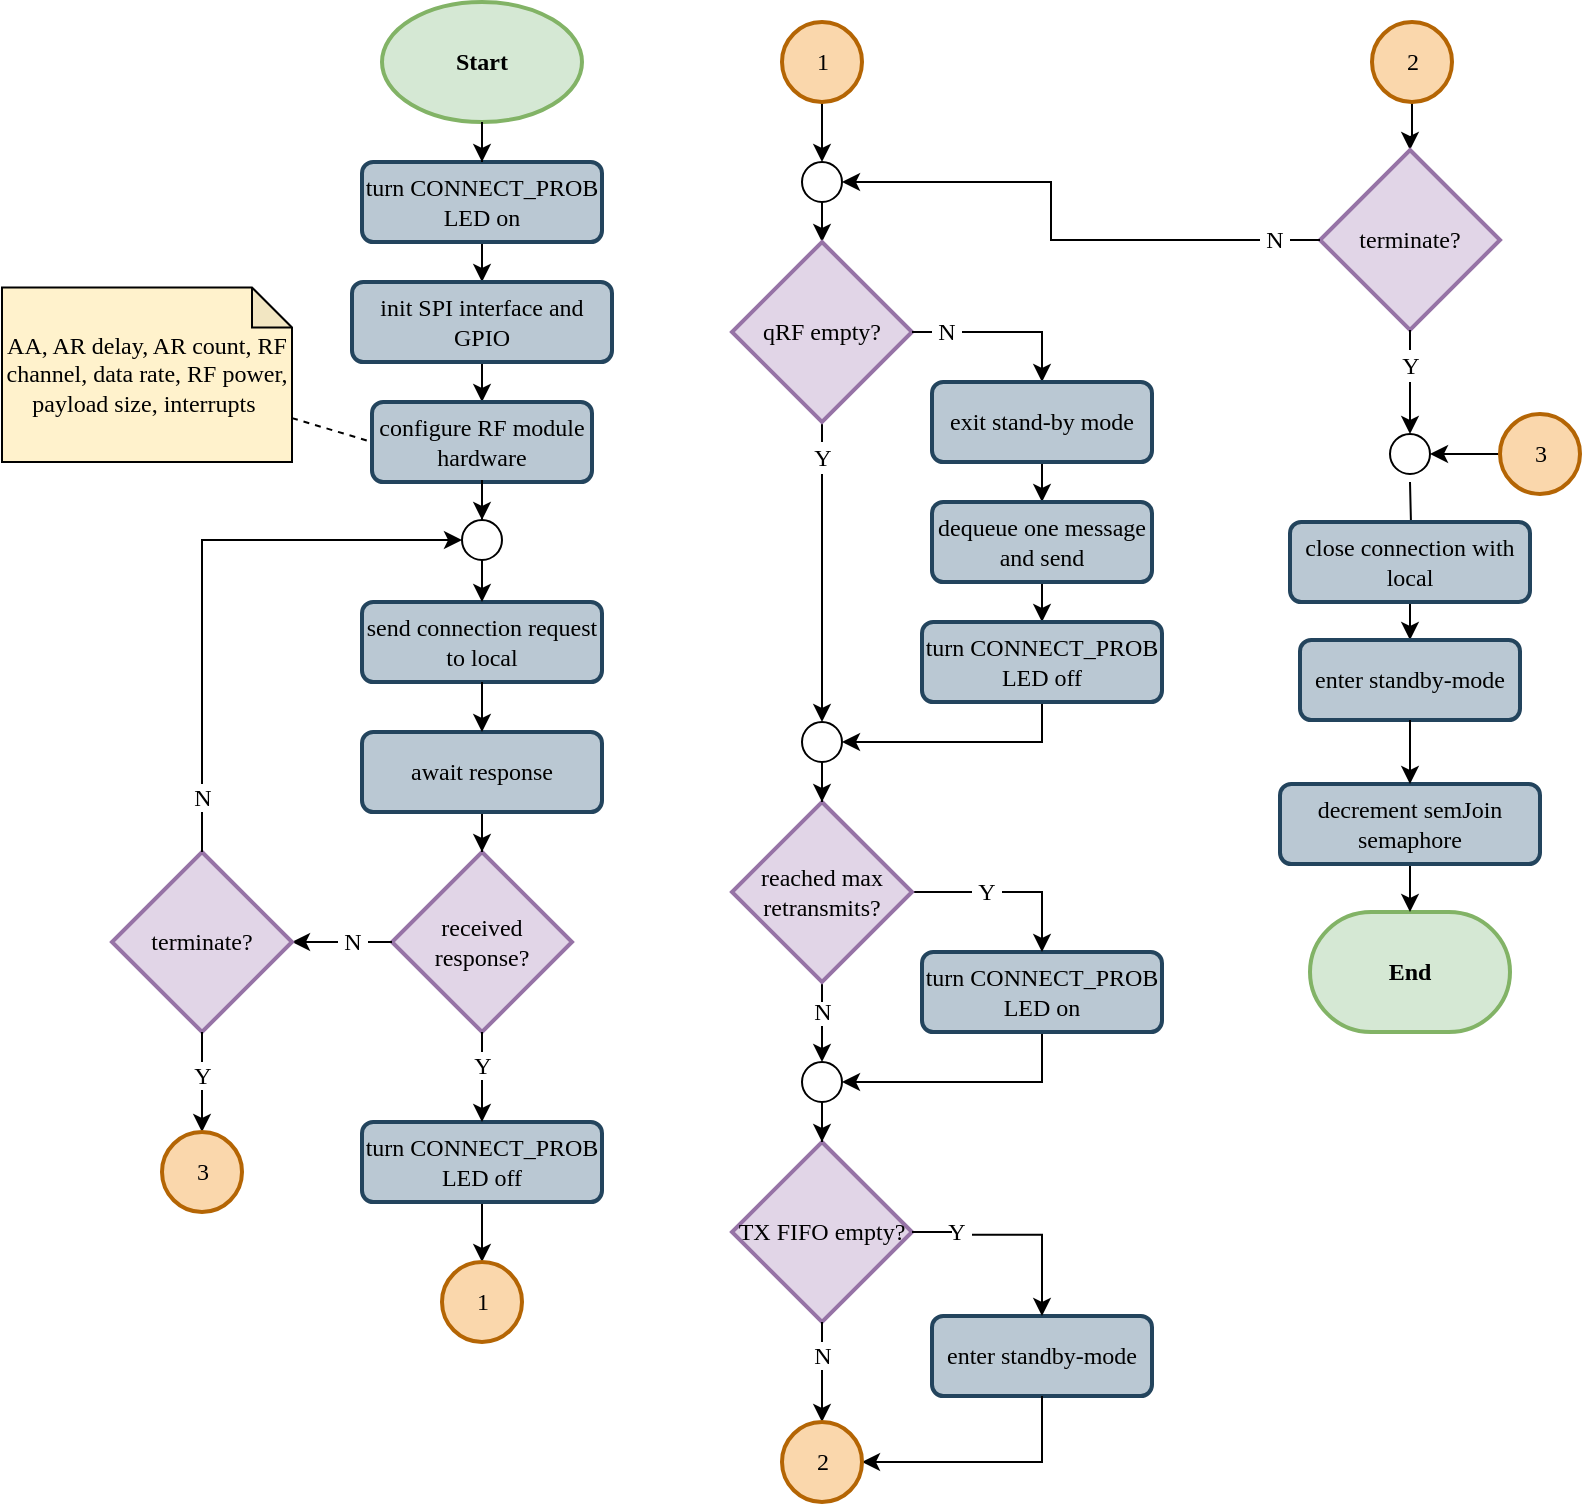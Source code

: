 <mxfile version="13.9.9" type="device"><diagram id="Gmn87rkZ1sbhD14VG3U4" name="Page-1"><mxGraphModel dx="749" dy="1410" grid="1" gridSize="10" guides="1" tooltips="1" connect="1" arrows="1" fold="1" page="1" pageScale="1" pageWidth="1169" pageHeight="827" math="0" shadow="0"><root><mxCell id="0"/><mxCell id="1" parent="0"/><mxCell id="xh7Bf7NDXieQLdL-8lAZ-58" style="edgeStyle=orthogonalEdgeStyle;rounded=0;orthogonalLoop=1;jettySize=auto;html=1;exitX=0.5;exitY=1;exitDx=0;exitDy=0;exitPerimeter=0;fontFamily=Consolas;" parent="1" source="QfZF0wZC3IIfNobnE--t-100" target="QfZF0wZC3IIfNobnE--t-2" edge="1"><mxGeometry relative="1" as="geometry"><mxPoint x="615" y="148" as="targetPoint"/></mxGeometry></mxCell><mxCell id="xh7Bf7NDXieQLdL-8lAZ-48" value="Start" style="strokeWidth=2;html=1;shape=mxgraph.flowchart.start_1;whiteSpace=wrap;fillColor=#d5e8d4;strokeColor=#82b366;fontStyle=1;fontFamily=Consolas;" parent="1" vertex="1"><mxGeometry x="565" width="100" height="60" as="geometry"/></mxCell><mxCell id="xh7Bf7NDXieQLdL-8lAZ-59" style="edgeStyle=orthogonalEdgeStyle;rounded=0;orthogonalLoop=1;jettySize=auto;html=1;fontFamily=Consolas;" parent="1" source="QfZF0wZC3IIfNobnE--t-2" target="QfZF0wZC3IIfNobnE--t-4" edge="1"><mxGeometry relative="1" as="geometry"><mxPoint x="615" y="198" as="sourcePoint"/><mxPoint x="615" y="212.75" as="targetPoint"/></mxGeometry></mxCell><mxCell id="QfZF0wZC3IIfNobnE--t-2" value="init SPI interface and GPIO" style="rounded=1;whiteSpace=wrap;html=1;arcSize=14;fillColor=#bac8d3;strokeColor=#23445d;fontFamily=Consolas;strokeWidth=2;" parent="1" vertex="1"><mxGeometry x="550" y="140" width="130" height="40" as="geometry"/></mxCell><mxCell id="QfZF0wZC3IIfNobnE--t-4" value="configure RF module hardware" style="rounded=1;whiteSpace=wrap;html=1;arcSize=14;fillColor=#bac8d3;strokeColor=#23445d;fontFamily=Consolas;strokeWidth=2;" parent="1" vertex="1"><mxGeometry x="560" y="200" width="110" height="40" as="geometry"/></mxCell><mxCell id="QfZF0wZC3IIfNobnE--t-12" style="edgeStyle=orthogonalEdgeStyle;rounded=0;orthogonalLoop=1;jettySize=auto;html=1;fontFamily=Consolas;" parent="1" source="QfZF0wZC3IIfNobnE--t-4" target="QfZF0wZC3IIfNobnE--t-111" edge="1"><mxGeometry relative="1" as="geometry"><mxPoint x="615" y="360" as="sourcePoint"/><mxPoint x="615" y="260" as="targetPoint"/><Array as="points"/></mxGeometry></mxCell><mxCell id="QfZF0wZC3IIfNobnE--t-192" style="rounded=0;orthogonalLoop=1;jettySize=auto;html=1;endArrow=none;endFill=0;fontFamily=Consolas;dashed=1;entryX=0;entryY=0.5;entryDx=0;entryDy=0;" parent="1" source="QfZF0wZC3IIfNobnE--t-39" target="QfZF0wZC3IIfNobnE--t-4" edge="1"><mxGeometry relative="1" as="geometry"/></mxCell><mxCell id="QfZF0wZC3IIfNobnE--t-39" value="AA, AR delay, AR count, RF channel, data rate, RF power, payload size, interrupts&amp;nbsp;" style="shape=note;html=1;backgroundOutline=1;darkOpacity=0.05;size=20;fillColor=#fff2cc;strokeColor=#000000;whiteSpace=wrap;fontFamily=Consolas;" parent="1" vertex="1"><mxGeometry x="375" y="142.75" width="145" height="87.25" as="geometry"/></mxCell><mxCell id="QfZF0wZC3IIfNobnE--t-100" value="turn CONNECT_PROB LED on" style="rounded=1;whiteSpace=wrap;html=1;arcSize=14;fillColor=#bac8d3;strokeColor=#23445d;fontFamily=Consolas;strokeWidth=2;" parent="1" vertex="1"><mxGeometry x="555" y="80" width="120" height="40" as="geometry"/></mxCell><mxCell id="QfZF0wZC3IIfNobnE--t-101" style="edgeStyle=orthogonalEdgeStyle;rounded=0;orthogonalLoop=1;jettySize=auto;html=1;exitX=0.5;exitY=1;exitDx=0;exitDy=0;exitPerimeter=0;fontFamily=Consolas;" parent="1" source="xh7Bf7NDXieQLdL-8lAZ-48" target="QfZF0wZC3IIfNobnE--t-100" edge="1"><mxGeometry relative="1" as="geometry"><mxPoint x="615" y="60" as="sourcePoint"/><mxPoint x="615" y="140" as="targetPoint"/></mxGeometry></mxCell><mxCell id="QfZF0wZC3IIfNobnE--t-104" value="send connection request to local" style="rounded=1;whiteSpace=wrap;html=1;arcSize=14;fillColor=#bac8d3;strokeColor=#23445d;fontFamily=Consolas;strokeWidth=2;" parent="1" vertex="1"><mxGeometry x="555" y="300" width="120" height="40" as="geometry"/></mxCell><mxCell id="QfZF0wZC3IIfNobnE--t-105" style="edgeStyle=orthogonalEdgeStyle;rounded=0;orthogonalLoop=1;jettySize=auto;html=1;entryX=0.5;entryY=0;entryDx=0;entryDy=0;endArrow=classic;endFill=1;fontFamily=Consolas;" parent="1" source="QfZF0wZC3IIfNobnE--t-111" target="QfZF0wZC3IIfNobnE--t-104" edge="1"><mxGeometry relative="1" as="geometry"><mxPoint x="615" y="245" as="sourcePoint"/><mxPoint x="615" y="375" as="targetPoint"/><Array as="points"><mxPoint x="615" y="285"/><mxPoint x="615" y="285"/></Array></mxGeometry></mxCell><mxCell id="QfZF0wZC3IIfNobnE--t-194" style="edgeStyle=none;rounded=0;orthogonalLoop=1;jettySize=auto;html=1;endArrow=classic;endFill=1;fontFamily=Consolas;" parent="1" source="QfZF0wZC3IIfNobnE--t-115" target="QfZF0wZC3IIfNobnE--t-193" edge="1"><mxGeometry relative="1" as="geometry"/></mxCell><mxCell id="QfZF0wZC3IIfNobnE--t-106" value="received response?" style="strokeWidth=2;html=1;shape=mxgraph.flowchart.decision;whiteSpace=wrap;fillColor=#e1d5e7;strokeColor=#9673a6;fontFamily=Consolas;" parent="1" vertex="1"><mxGeometry x="570" y="425" width="90" height="90" as="geometry"/></mxCell><mxCell id="QfZF0wZC3IIfNobnE--t-107" style="edgeStyle=orthogonalEdgeStyle;rounded=0;orthogonalLoop=1;jettySize=auto;html=1;entryX=0.5;entryY=0;entryDx=0;entryDy=0;endArrow=classic;endFill=1;fontFamily=Consolas;" parent="1" source="QfZF0wZC3IIfNobnE--t-109" target="QfZF0wZC3IIfNobnE--t-106" edge="1"><mxGeometry relative="1" as="geometry"><mxPoint x="615" y="335" as="sourcePoint"/><mxPoint x="615" y="515" as="targetPoint"/></mxGeometry></mxCell><mxCell id="QfZF0wZC3IIfNobnE--t-109" value="await response" style="rounded=1;whiteSpace=wrap;html=1;arcSize=14;fillColor=#bac8d3;strokeColor=#23445d;fontFamily=Consolas;strokeWidth=2;" parent="1" vertex="1"><mxGeometry x="555" y="365" width="120" height="40" as="geometry"/></mxCell><mxCell id="QfZF0wZC3IIfNobnE--t-110" style="edgeStyle=orthogonalEdgeStyle;rounded=0;orthogonalLoop=1;jettySize=auto;html=1;entryX=0.5;entryY=0;entryDx=0;entryDy=0;endArrow=classic;endFill=1;fontFamily=Consolas;" parent="1" source="QfZF0wZC3IIfNobnE--t-104" target="QfZF0wZC3IIfNobnE--t-109" edge="1"><mxGeometry relative="1" as="geometry"><mxPoint x="615" y="335" as="sourcePoint"/><mxPoint x="615" y="445" as="targetPoint"/></mxGeometry></mxCell><mxCell id="QfZF0wZC3IIfNobnE--t-111" value="" style="ellipse;whiteSpace=wrap;html=1;aspect=fixed;" parent="1" vertex="1"><mxGeometry x="605" y="259" width="20" height="20" as="geometry"/></mxCell><mxCell id="QfZF0wZC3IIfNobnE--t-117" value="Y" style="text;html=1;strokeColor=none;fillColor=none;align=center;verticalAlign=middle;whiteSpace=wrap;rounded=0;fontFamily=Consolas;" parent="1" vertex="1"><mxGeometry x="607.5" y="525" width="15" height="14" as="geometry"/></mxCell><mxCell id="QfZF0wZC3IIfNobnE--t-118" style="edgeStyle=orthogonalEdgeStyle;rounded=0;orthogonalLoop=1;jettySize=auto;html=1;entryX=0.5;entryY=0;entryDx=0;entryDy=0;endArrow=none;endFill=0;fontFamily=Consolas;exitX=0.5;exitY=1;exitDx=0;exitDy=0;exitPerimeter=0;" parent="1" source="QfZF0wZC3IIfNobnE--t-106" target="QfZF0wZC3IIfNobnE--t-117" edge="1"><mxGeometry relative="1" as="geometry"><mxPoint x="615" y="499" as="sourcePoint"/><mxPoint x="615" y="565" as="targetPoint"/><Array as="points"/></mxGeometry></mxCell><mxCell id="QfZF0wZC3IIfNobnE--t-174" style="edgeStyle=orthogonalEdgeStyle;rounded=0;orthogonalLoop=1;jettySize=auto;html=1;endArrow=classic;endFill=1;fontFamily=Consolas;" parent="1" source="QfZF0wZC3IIfNobnE--t-119" target="QfZF0wZC3IIfNobnE--t-173" edge="1"><mxGeometry relative="1" as="geometry"/></mxCell><mxCell id="QfZF0wZC3IIfNobnE--t-119" value="turn CONNECT_PROB LED off" style="rounded=1;whiteSpace=wrap;html=1;arcSize=14;fillColor=#bac8d3;strokeColor=#23445d;fontFamily=Consolas;strokeWidth=2;" parent="1" vertex="1"><mxGeometry x="555" y="560" width="120" height="40" as="geometry"/></mxCell><mxCell id="QfZF0wZC3IIfNobnE--t-120" style="edgeStyle=orthogonalEdgeStyle;rounded=0;orthogonalLoop=1;jettySize=auto;html=1;entryX=0.5;entryY=0;entryDx=0;entryDy=0;endArrow=classic;endFill=1;fontFamily=Consolas;" parent="1" source="QfZF0wZC3IIfNobnE--t-117" target="QfZF0wZC3IIfNobnE--t-119" edge="1"><mxGeometry relative="1" as="geometry"><mxPoint x="615" y="539" as="sourcePoint"/><mxPoint x="615" y="620" as="targetPoint"/></mxGeometry></mxCell><mxCell id="QfZF0wZC3IIfNobnE--t-121" style="edgeStyle=orthogonalEdgeStyle;rounded=0;orthogonalLoop=1;jettySize=auto;html=1;fontFamily=Consolas;" parent="1" source="QfZF0wZC3IIfNobnE--t-124" target="QfZF0wZC3IIfNobnE--t-123" edge="1"><mxGeometry relative="1" as="geometry"><mxPoint x="785" y="60" as="targetPoint"/></mxGeometry></mxCell><mxCell id="QfZF0wZC3IIfNobnE--t-122" style="edgeStyle=orthogonalEdgeStyle;rounded=0;orthogonalLoop=1;jettySize=auto;html=1;entryX=0.5;entryY=0;entryDx=0;entryDy=0;fontFamily=Consolas;endArrow=none;endFill=0;" parent="1" source="QfZF0wZC3IIfNobnE--t-123" target="QfZF0wZC3IIfNobnE--t-126" edge="1"><mxGeometry relative="1" as="geometry"><Array as="points"><mxPoint x="785" y="220"/><mxPoint x="785" y="220"/></Array></mxGeometry></mxCell><mxCell id="QfZF0wZC3IIfNobnE--t-123" value="qRF empty?" style="strokeWidth=2;html=1;shape=mxgraph.flowchart.decision;whiteSpace=wrap;fillColor=#e1d5e7;strokeColor=#9673a6;fontFamily=Consolas;" parent="1" vertex="1"><mxGeometry x="740" y="120" width="90" height="90" as="geometry"/></mxCell><mxCell id="QfZF0wZC3IIfNobnE--t-124" value="" style="ellipse;whiteSpace=wrap;html=1;aspect=fixed;" parent="1" vertex="1"><mxGeometry x="775" y="80" width="20" height="20" as="geometry"/></mxCell><mxCell id="QfZF0wZC3IIfNobnE--t-125" style="edgeStyle=orthogonalEdgeStyle;rounded=0;orthogonalLoop=1;jettySize=auto;html=1;fontFamily=Consolas;entryX=0.5;entryY=0;entryDx=0;entryDy=0;" parent="1" source="QfZF0wZC3IIfNobnE--t-126" target="QfZF0wZC3IIfNobnE--t-160" edge="1"><mxGeometry relative="1" as="geometry"><mxPoint x="785" y="260" as="targetPoint"/><Array as="points"/></mxGeometry></mxCell><mxCell id="QfZF0wZC3IIfNobnE--t-126" value="Y" style="text;html=1;strokeColor=none;fillColor=none;align=center;verticalAlign=middle;whiteSpace=wrap;rounded=0;fontFamily=Consolas;" parent="1" vertex="1"><mxGeometry x="777.5" y="220" width="15" height="16" as="geometry"/></mxCell><mxCell id="QfZF0wZC3IIfNobnE--t-127" value="N" style="text;html=1;strokeColor=none;fillColor=none;align=center;verticalAlign=middle;whiteSpace=wrap;rounded=0;fontFamily=Consolas;" parent="1" vertex="1"><mxGeometry x="777.5" y="498" width="15" height="14" as="geometry"/></mxCell><mxCell id="QfZF0wZC3IIfNobnE--t-128" style="edgeStyle=orthogonalEdgeStyle;rounded=0;orthogonalLoop=1;jettySize=auto;html=1;entryX=0.5;entryY=0;entryDx=0;entryDy=0;endArrow=none;endFill=0;fontFamily=Consolas;exitX=0.5;exitY=1;exitDx=0;exitDy=0;exitPerimeter=0;" parent="1" source="QfZF0wZC3IIfNobnE--t-151" target="QfZF0wZC3IIfNobnE--t-127" edge="1"><mxGeometry relative="1" as="geometry"><mxPoint x="830" y="445" as="sourcePoint"/><mxPoint x="645" y="380" as="targetPoint"/><Array as="points"><mxPoint x="785" y="500"/><mxPoint x="785" y="500"/></Array></mxGeometry></mxCell><mxCell id="QfZF0wZC3IIfNobnE--t-129" style="edgeStyle=orthogonalEdgeStyle;rounded=0;orthogonalLoop=1;jettySize=auto;html=1;entryX=0.5;entryY=0;entryDx=0;entryDy=0;endArrow=classic;endFill=1;fontFamily=Consolas;exitX=1;exitY=0.5;exitDx=0;exitDy=0;exitPerimeter=0;" parent="1" source="QfZF0wZC3IIfNobnE--t-163" target="QfZF0wZC3IIfNobnE--t-137" edge="1"><mxGeometry relative="1" as="geometry"><mxPoint x="930" y="172" as="sourcePoint"/><Array as="points"><mxPoint x="895" y="165"/></Array></mxGeometry></mxCell><mxCell id="QfZF0wZC3IIfNobnE--t-130" style="edgeStyle=orthogonalEdgeStyle;rounded=0;orthogonalLoop=1;jettySize=auto;html=1;entryX=0.5;entryY=0;entryDx=0;entryDy=0;endArrow=classic;endFill=1;fontFamily=Consolas;" parent="1" target="QfZF0wZC3IIfNobnE--t-124" edge="1"><mxGeometry relative="1" as="geometry"><mxPoint x="785" y="50" as="sourcePoint"/></mxGeometry></mxCell><mxCell id="QfZF0wZC3IIfNobnE--t-131" style="edgeStyle=orthogonalEdgeStyle;rounded=0;orthogonalLoop=1;jettySize=auto;html=1;endArrow=classic;endFill=1;fontFamily=Consolas;entryX=1;entryY=0.5;entryDx=0;entryDy=0;" parent="1" source="QfZF0wZC3IIfNobnE--t-132" target="QfZF0wZC3IIfNobnE--t-162" edge="1"><mxGeometry relative="1" as="geometry"><mxPoint x="895" y="540" as="targetPoint"/><Array as="points"><mxPoint x="895" y="540"/></Array></mxGeometry></mxCell><mxCell id="QfZF0wZC3IIfNobnE--t-132" value="turn CONNECT_PROB LED on" style="rounded=1;whiteSpace=wrap;html=1;arcSize=14;fillColor=#bac8d3;strokeColor=#23445d;fontFamily=Consolas;strokeWidth=2;" parent="1" vertex="1"><mxGeometry x="835" y="475" width="120" height="40" as="geometry"/></mxCell><mxCell id="QfZF0wZC3IIfNobnE--t-133" style="edgeStyle=orthogonalEdgeStyle;rounded=0;orthogonalLoop=1;jettySize=auto;html=1;endArrow=classic;endFill=1;fontFamily=Consolas;" parent="1" source="QfZF0wZC3IIfNobnE--t-134" target="QfZF0wZC3IIfNobnE--t-132" edge="1"><mxGeometry relative="1" as="geometry"><Array as="points"><mxPoint x="895" y="445"/></Array></mxGeometry></mxCell><mxCell id="QfZF0wZC3IIfNobnE--t-134" value="Y" style="text;html=1;strokeColor=none;fillColor=none;align=center;verticalAlign=middle;whiteSpace=wrap;rounded=0;fontFamily=Consolas;" parent="1" vertex="1"><mxGeometry x="860" y="437" width="15" height="16" as="geometry"/></mxCell><mxCell id="QfZF0wZC3IIfNobnE--t-136" style="edgeStyle=orthogonalEdgeStyle;rounded=0;orthogonalLoop=1;jettySize=auto;html=1;entryX=0.5;entryY=0;entryDx=0;entryDy=0;endArrow=classic;endFill=1;fontFamily=Consolas;" parent="1" source="QfZF0wZC3IIfNobnE--t-137" target="QfZF0wZC3IIfNobnE--t-139" edge="1"><mxGeometry relative="1" as="geometry"/></mxCell><mxCell id="QfZF0wZC3IIfNobnE--t-137" value="exit stand-by mode" style="rounded=1;whiteSpace=wrap;html=1;arcSize=14;fillColor=#bac8d3;strokeColor=#23445d;fontFamily=Consolas;strokeWidth=2;" parent="1" vertex="1"><mxGeometry x="840" y="190" width="110" height="40" as="geometry"/></mxCell><mxCell id="QfZF0wZC3IIfNobnE--t-138" style="edgeStyle=orthogonalEdgeStyle;rounded=0;orthogonalLoop=1;jettySize=auto;html=1;entryX=1;entryY=0.5;entryDx=0;entryDy=0;endArrow=classic;endFill=1;fontFamily=Consolas;exitX=0.5;exitY=1;exitDx=0;exitDy=0;" parent="1" source="QfZF0wZC3IIfNobnE--t-209" target="QfZF0wZC3IIfNobnE--t-160" edge="1"><mxGeometry relative="1" as="geometry"><mxPoint x="670" y="405.0" as="targetPoint"/><Array as="points"><mxPoint x="895" y="370"/></Array><mxPoint x="895.034" y="360" as="sourcePoint"/></mxGeometry></mxCell><mxCell id="QfZF0wZC3IIfNobnE--t-210" style="edgeStyle=orthogonalEdgeStyle;rounded=0;orthogonalLoop=1;jettySize=auto;html=1;endArrow=classic;endFill=1;fontFamily=Consolas;" parent="1" source="QfZF0wZC3IIfNobnE--t-139" target="QfZF0wZC3IIfNobnE--t-209" edge="1"><mxGeometry relative="1" as="geometry"/></mxCell><mxCell id="QfZF0wZC3IIfNobnE--t-139" value="dequeue one message and send" style="rounded=1;whiteSpace=wrap;html=1;arcSize=14;fillColor=#bac8d3;strokeColor=#23445d;fontFamily=Consolas;strokeWidth=2;" parent="1" vertex="1"><mxGeometry x="840" y="250" width="110" height="40" as="geometry"/></mxCell><mxCell id="QfZF0wZC3IIfNobnE--t-141" value="TX FIFO empty?" style="strokeWidth=2;html=1;shape=mxgraph.flowchart.decision;whiteSpace=wrap;fillColor=#e1d5e7;strokeColor=#9673a6;fontFamily=Consolas;" parent="1" vertex="1"><mxGeometry x="740" y="570" width="90" height="90" as="geometry"/></mxCell><mxCell id="QfZF0wZC3IIfNobnE--t-149" style="edgeStyle=orthogonalEdgeStyle;rounded=0;orthogonalLoop=1;jettySize=auto;html=1;entryX=0;entryY=0.5;entryDx=0;entryDy=0;endArrow=none;endFill=0;fontFamily=Consolas;" parent="1" source="QfZF0wZC3IIfNobnE--t-151" target="QfZF0wZC3IIfNobnE--t-134" edge="1"><mxGeometry relative="1" as="geometry"><Array as="points"/></mxGeometry></mxCell><mxCell id="QfZF0wZC3IIfNobnE--t-150" value="" style="edgeStyle=orthogonalEdgeStyle;rounded=0;orthogonalLoop=1;jettySize=auto;html=1;endArrow=classic;endFill=1;fontFamily=Consolas;exitX=0.5;exitY=1;exitDx=0;exitDy=0;" parent="1" source="QfZF0wZC3IIfNobnE--t-127" target="QfZF0wZC3IIfNobnE--t-162" edge="1"><mxGeometry relative="1" as="geometry"><Array as="points"><mxPoint x="785" y="520"/><mxPoint x="785" y="520"/></Array></mxGeometry></mxCell><mxCell id="QfZF0wZC3IIfNobnE--t-151" value="reached max retransmits?" style="strokeWidth=2;html=1;shape=mxgraph.flowchart.decision;whiteSpace=wrap;fillColor=#e1d5e7;strokeColor=#9673a6;fontFamily=Consolas;" parent="1" vertex="1"><mxGeometry x="740" y="400" width="90" height="90" as="geometry"/></mxCell><mxCell id="QfZF0wZC3IIfNobnE--t-153" value="enter standby-mode" style="rounded=1;whiteSpace=wrap;html=1;arcSize=14;fillColor=#bac8d3;strokeColor=#23445d;fontFamily=Consolas;strokeWidth=2;" parent="1" vertex="1"><mxGeometry x="840" y="657" width="110" height="40" as="geometry"/></mxCell><mxCell id="QfZF0wZC3IIfNobnE--t-154" style="edgeStyle=orthogonalEdgeStyle;rounded=0;orthogonalLoop=1;jettySize=auto;html=1;endArrow=classic;endFill=1;fontFamily=Consolas;exitX=1;exitY=0.597;exitDx=0;exitDy=0;exitPerimeter=0;" parent="1" source="QfZF0wZC3IIfNobnE--t-155" target="QfZF0wZC3IIfNobnE--t-153" edge="1"><mxGeometry relative="1" as="geometry"><Array as="points"><mxPoint x="895" y="616"/></Array></mxGeometry></mxCell><mxCell id="QfZF0wZC3IIfNobnE--t-155" value="Y" style="text;html=1;strokeColor=none;fillColor=none;align=center;verticalAlign=middle;whiteSpace=wrap;rounded=0;fontFamily=Consolas;" parent="1" vertex="1"><mxGeometry x="845" y="608" width="15" height="14" as="geometry"/></mxCell><mxCell id="QfZF0wZC3IIfNobnE--t-156" style="edgeStyle=orthogonalEdgeStyle;rounded=0;orthogonalLoop=1;jettySize=auto;html=1;entryX=0;entryY=0.5;entryDx=0;entryDy=0;endArrow=none;endFill=0;fontFamily=Consolas;exitX=1;exitY=0.5;exitDx=0;exitDy=0;exitPerimeter=0;" parent="1" source="QfZF0wZC3IIfNobnE--t-141" target="QfZF0wZC3IIfNobnE--t-155" edge="1"><mxGeometry relative="1" as="geometry"><mxPoint x="740" y="614.941" as="sourcePoint"/><mxPoint x="670" y="650" as="targetPoint"/><Array as="points"><mxPoint x="850" y="615"/><mxPoint x="850" y="615"/></Array></mxGeometry></mxCell><mxCell id="QfZF0wZC3IIfNobnE--t-157" value="N" style="text;html=1;strokeColor=none;fillColor=none;align=center;verticalAlign=middle;whiteSpace=wrap;rounded=0;fontFamily=Consolas;" parent="1" vertex="1"><mxGeometry x="777.5" y="670" width="15" height="14" as="geometry"/></mxCell><mxCell id="QfZF0wZC3IIfNobnE--t-158" style="edgeStyle=orthogonalEdgeStyle;rounded=0;orthogonalLoop=1;jettySize=auto;html=1;entryX=0.5;entryY=0;entryDx=0;entryDy=0;entryPerimeter=0;endArrow=none;endFill=0;fontFamily=Consolas;" parent="1" source="QfZF0wZC3IIfNobnE--t-141" target="QfZF0wZC3IIfNobnE--t-157" edge="1"><mxGeometry relative="1" as="geometry"><mxPoint x="785" y="660" as="sourcePoint"/><mxPoint x="785" y="700" as="targetPoint"/><Array as="points"><mxPoint x="785" y="670"/><mxPoint x="785" y="670"/></Array></mxGeometry></mxCell><mxCell id="QfZF0wZC3IIfNobnE--t-159" style="edgeStyle=orthogonalEdgeStyle;rounded=0;orthogonalLoop=1;jettySize=auto;html=1;entryX=0.5;entryY=0;entryDx=0;entryDy=0;entryPerimeter=0;endArrow=classic;endFill=1;fontFamily=Consolas;" parent="1" source="QfZF0wZC3IIfNobnE--t-160" target="QfZF0wZC3IIfNobnE--t-151" edge="1"><mxGeometry relative="1" as="geometry"/></mxCell><mxCell id="QfZF0wZC3IIfNobnE--t-160" value="" style="ellipse;whiteSpace=wrap;html=1;aspect=fixed;" parent="1" vertex="1"><mxGeometry x="775" y="360" width="20" height="20" as="geometry"/></mxCell><mxCell id="QfZF0wZC3IIfNobnE--t-161" style="edgeStyle=orthogonalEdgeStyle;rounded=0;orthogonalLoop=1;jettySize=auto;html=1;entryX=0.5;entryY=0;entryDx=0;entryDy=0;entryPerimeter=0;endArrow=classic;endFill=1;fontFamily=Consolas;" parent="1" source="QfZF0wZC3IIfNobnE--t-162" target="QfZF0wZC3IIfNobnE--t-141" edge="1"><mxGeometry relative="1" as="geometry"/></mxCell><mxCell id="QfZF0wZC3IIfNobnE--t-162" value="" style="ellipse;whiteSpace=wrap;html=1;aspect=fixed;" parent="1" vertex="1"><mxGeometry x="775" y="530" width="20" height="20" as="geometry"/></mxCell><mxCell id="QfZF0wZC3IIfNobnE--t-163" value="N" style="text;html=1;strokeColor=none;fillColor=none;align=center;verticalAlign=middle;whiteSpace=wrap;rounded=0;fontFamily=Consolas;" parent="1" vertex="1"><mxGeometry x="840" y="158" width="15" height="14" as="geometry"/></mxCell><mxCell id="QfZF0wZC3IIfNobnE--t-164" style="edgeStyle=orthogonalEdgeStyle;rounded=0;orthogonalLoop=1;jettySize=auto;html=1;entryX=0;entryY=0.5;entryDx=0;entryDy=0;endArrow=none;endFill=0;fontFamily=Consolas;exitX=1;exitY=0.5;exitDx=0;exitDy=0;exitPerimeter=0;" parent="1" source="QfZF0wZC3IIfNobnE--t-123" target="QfZF0wZC3IIfNobnE--t-163" edge="1"><mxGeometry relative="1" as="geometry"><mxPoint x="830" y="165" as="sourcePoint"/><mxPoint x="895" y="190" as="targetPoint"/><Array as="points"/></mxGeometry></mxCell><mxCell id="QfZF0wZC3IIfNobnE--t-166" style="edgeStyle=orthogonalEdgeStyle;rounded=0;orthogonalLoop=1;jettySize=auto;html=1;endArrow=classic;endFill=1;fontFamily=Consolas;" parent="1" source="QfZF0wZC3IIfNobnE--t-157" target="QfZF0wZC3IIfNobnE--t-190" edge="1"><mxGeometry relative="1" as="geometry"><mxPoint x="785" y="684" as="sourcePoint"/><mxPoint x="785" y="740" as="targetPoint"/><Array as="points"/></mxGeometry></mxCell><mxCell id="QfZF0wZC3IIfNobnE--t-172" style="edgeStyle=orthogonalEdgeStyle;rounded=0;orthogonalLoop=1;jettySize=auto;html=1;entryX=1;entryY=0.5;entryDx=0;entryDy=0;endArrow=classic;endFill=1;fontFamily=Consolas;entryPerimeter=0;" parent="1" source="QfZF0wZC3IIfNobnE--t-153" target="QfZF0wZC3IIfNobnE--t-190" edge="1"><mxGeometry relative="1" as="geometry"><mxPoint x="895" y="670" as="sourcePoint"/><mxPoint x="895" y="698" as="targetPoint"/><Array as="points"><mxPoint x="895" y="730"/></Array></mxGeometry></mxCell><mxCell id="QfZF0wZC3IIfNobnE--t-173" value="1" style="verticalLabelPosition=middle;verticalAlign=middle;html=1;shape=mxgraph.flowchart.on-page_reference;strokeWidth=2;align=center;labelPosition=center;fillColor=#fad7ac;strokeColor=#b46504;fontFamily=Consolas;" parent="1" vertex="1"><mxGeometry x="595" y="630" width="40" height="40" as="geometry"/></mxCell><mxCell id="QfZF0wZC3IIfNobnE--t-175" value="1" style="verticalLabelPosition=middle;verticalAlign=middle;html=1;shape=mxgraph.flowchart.on-page_reference;strokeWidth=2;align=center;labelPosition=center;fillColor=#fad7ac;strokeColor=#b46504;fontFamily=Consolas;" parent="1" vertex="1"><mxGeometry x="765" y="10" width="40" height="40" as="geometry"/></mxCell><mxCell id="QfZF0wZC3IIfNobnE--t-188" style="edgeStyle=orthogonalEdgeStyle;rounded=0;orthogonalLoop=1;jettySize=auto;html=1;entryX=0.5;entryY=0;entryDx=0;entryDy=0;entryPerimeter=0;endArrow=classic;endFill=1;fontFamily=Consolas;" parent="1" source="QfZF0wZC3IIfNobnE--t-176" target="QfZF0wZC3IIfNobnE--t-179" edge="1"><mxGeometry relative="1" as="geometry"/></mxCell><mxCell id="QfZF0wZC3IIfNobnE--t-176" value="2" style="verticalLabelPosition=middle;verticalAlign=middle;html=1;shape=mxgraph.flowchart.on-page_reference;strokeWidth=2;align=center;labelPosition=center;fillColor=#fad7ac;strokeColor=#b46504;fontFamily=Consolas;" parent="1" vertex="1"><mxGeometry x="1060" y="10" width="40" height="40" as="geometry"/></mxCell><mxCell id="QfZF0wZC3IIfNobnE--t-177" value="&lt;b&gt;End&lt;/b&gt;" style="strokeWidth=2;html=1;shape=mxgraph.flowchart.terminator;whiteSpace=wrap;fillColor=#d5e8d4;strokeColor=#82b366;fontFamily=Consolas;" parent="1" vertex="1"><mxGeometry x="1029" y="455" width="100" height="60" as="geometry"/></mxCell><mxCell id="QfZF0wZC3IIfNobnE--t-178" style="edgeStyle=orthogonalEdgeStyle;rounded=0;orthogonalLoop=1;jettySize=auto;html=1;endArrow=classic;endFill=1;fontFamily=Consolas;" parent="1" target="QfZF0wZC3IIfNobnE--t-183" edge="1"><mxGeometry relative="1" as="geometry"><mxPoint x="1079" y="274" as="targetPoint"/><Array as="points"/><mxPoint x="1079.0" y="240" as="sourcePoint"/></mxGeometry></mxCell><mxCell id="QfZF0wZC3IIfNobnE--t-179" value="terminate?" style="strokeWidth=2;html=1;shape=mxgraph.flowchart.decision;whiteSpace=wrap;fillColor=#e1d5e7;strokeColor=#9673a6;fontFamily=Consolas;" parent="1" vertex="1"><mxGeometry x="1034" y="74" width="90" height="90" as="geometry"/></mxCell><mxCell id="QfZF0wZC3IIfNobnE--t-201" style="edgeStyle=orthogonalEdgeStyle;rounded=0;orthogonalLoop=1;jettySize=auto;html=1;entryX=0.5;entryY=0;entryDx=0;entryDy=0;endArrow=classic;endFill=1;fontFamily=Consolas;" parent="1" source="QfZF0wZC3IIfNobnE--t-180" target="QfZF0wZC3IIfNobnE--t-200" edge="1"><mxGeometry relative="1" as="geometry"/></mxCell><mxCell id="QfZF0wZC3IIfNobnE--t-180" value="Y" style="text;html=1;strokeColor=none;fillColor=none;align=center;verticalAlign=middle;whiteSpace=wrap;rounded=0;fontFamily=Consolas;" parent="1" vertex="1"><mxGeometry x="1071.5" y="174" width="15" height="16" as="geometry"/></mxCell><mxCell id="QfZF0wZC3IIfNobnE--t-181" style="edgeStyle=orthogonalEdgeStyle;rounded=0;orthogonalLoop=1;jettySize=auto;html=1;endArrow=none;endFill=0;fontFamily=Consolas;" parent="1" source="QfZF0wZC3IIfNobnE--t-179" target="QfZF0wZC3IIfNobnE--t-180" edge="1"><mxGeometry relative="1" as="geometry"><mxPoint x="1079" y="174" as="sourcePoint"/><mxPoint x="1079" y="214" as="targetPoint"/><Array as="points"><mxPoint x="1079" y="164"/><mxPoint x="1079" y="164"/></Array></mxGeometry></mxCell><mxCell id="QfZF0wZC3IIfNobnE--t-182" style="edgeStyle=orthogonalEdgeStyle;rounded=0;orthogonalLoop=1;jettySize=auto;html=1;endArrow=classic;endFill=1;fontFamily=Consolas;" parent="1" source="QfZF0wZC3IIfNobnE--t-183" target="QfZF0wZC3IIfNobnE--t-187" edge="1"><mxGeometry relative="1" as="geometry"/></mxCell><mxCell id="QfZF0wZC3IIfNobnE--t-183" value="close connection with local" style="rounded=1;whiteSpace=wrap;html=1;arcSize=14;fillColor=#bac8d3;strokeColor=#23445d;fontFamily=Consolas;strokeWidth=2;" parent="1" vertex="1"><mxGeometry x="1019" y="260" width="120" height="40" as="geometry"/></mxCell><mxCell id="QfZF0wZC3IIfNobnE--t-189" style="edgeStyle=orthogonalEdgeStyle;rounded=0;orthogonalLoop=1;jettySize=auto;html=1;entryX=1;entryY=0.5;entryDx=0;entryDy=0;endArrow=classic;endFill=1;fontFamily=Consolas;" parent="1" source="QfZF0wZC3IIfNobnE--t-184" target="QfZF0wZC3IIfNobnE--t-124" edge="1"><mxGeometry relative="1" as="geometry"/></mxCell><mxCell id="QfZF0wZC3IIfNobnE--t-184" value="N" style="text;html=1;strokeColor=none;fillColor=none;align=center;verticalAlign=middle;whiteSpace=wrap;rounded=0;fontFamily=Consolas;" parent="1" vertex="1"><mxGeometry x="1004" y="112" width="15" height="14" as="geometry"/></mxCell><mxCell id="QfZF0wZC3IIfNobnE--t-185" style="edgeStyle=orthogonalEdgeStyle;rounded=0;orthogonalLoop=1;jettySize=auto;html=1;endArrow=none;endFill=0;fontFamily=Consolas;entryX=1;entryY=0.5;entryDx=0;entryDy=0;exitX=0;exitY=0.5;exitDx=0;exitDy=0;exitPerimeter=0;" parent="1" source="QfZF0wZC3IIfNobnE--t-179" target="QfZF0wZC3IIfNobnE--t-184" edge="1"><mxGeometry relative="1" as="geometry"><mxPoint x="1034" y="129" as="sourcePoint"/><mxPoint x="1012" y="94" as="targetPoint"/><Array as="points"><mxPoint x="1024" y="119"/><mxPoint x="1024" y="119"/></Array></mxGeometry></mxCell><mxCell id="QfZF0wZC3IIfNobnE--t-186" style="edgeStyle=orthogonalEdgeStyle;rounded=0;orthogonalLoop=1;jettySize=auto;html=1;endArrow=classic;endFill=1;fontFamily=Consolas;" parent="1" source="Ht_tprxaDqxdo-LlTyLT-3" target="QfZF0wZC3IIfNobnE--t-177" edge="1"><mxGeometry relative="1" as="geometry"/></mxCell><mxCell id="QfZF0wZC3IIfNobnE--t-187" value="enter standby-mode" style="rounded=1;whiteSpace=wrap;html=1;arcSize=14;fillColor=#bac8d3;strokeColor=#23445d;fontFamily=Consolas;strokeWidth=2;" parent="1" vertex="1"><mxGeometry x="1024" y="319" width="110" height="40" as="geometry"/></mxCell><mxCell id="QfZF0wZC3IIfNobnE--t-190" value="2" style="verticalLabelPosition=middle;verticalAlign=middle;html=1;shape=mxgraph.flowchart.on-page_reference;strokeWidth=2;align=center;labelPosition=center;fillColor=#fad7ac;strokeColor=#b46504;fontFamily=Consolas;" parent="1" vertex="1"><mxGeometry x="765" y="710" width="40" height="40" as="geometry"/></mxCell><mxCell id="QfZF0wZC3IIfNobnE--t-195" style="edgeStyle=orthogonalEdgeStyle;rounded=0;orthogonalLoop=1;jettySize=auto;html=1;entryX=0;entryY=0.5;entryDx=0;entryDy=0;endArrow=classic;endFill=1;fontFamily=Consolas;" parent="1" source="QfZF0wZC3IIfNobnE--t-197" target="QfZF0wZC3IIfNobnE--t-111" edge="1"><mxGeometry relative="1" as="geometry"><Array as="points"><mxPoint x="475" y="269"/></Array></mxGeometry></mxCell><mxCell id="QfZF0wZC3IIfNobnE--t-204" style="edgeStyle=orthogonalEdgeStyle;rounded=0;orthogonalLoop=1;jettySize=auto;html=1;entryX=0.5;entryY=0;entryDx=0;entryDy=0;entryPerimeter=0;endArrow=classic;endFill=1;fontFamily=Consolas;" parent="1" source="QfZF0wZC3IIfNobnE--t-205" target="QfZF0wZC3IIfNobnE--t-203" edge="1"><mxGeometry relative="1" as="geometry"/></mxCell><mxCell id="QfZF0wZC3IIfNobnE--t-193" value="terminate?" style="strokeWidth=2;html=1;shape=mxgraph.flowchart.decision;whiteSpace=wrap;fillColor=#e1d5e7;strokeColor=#9673a6;fontFamily=Consolas;" parent="1" vertex="1"><mxGeometry x="430" y="425" width="90" height="90" as="geometry"/></mxCell><mxCell id="QfZF0wZC3IIfNobnE--t-115" value="N" style="text;html=1;strokeColor=none;fillColor=none;align=center;verticalAlign=middle;whiteSpace=wrap;rounded=0;fontFamily=Consolas;" parent="1" vertex="1"><mxGeometry x="543" y="463" width="15" height="14" as="geometry"/></mxCell><mxCell id="QfZF0wZC3IIfNobnE--t-196" style="edgeStyle=none;rounded=0;orthogonalLoop=1;jettySize=auto;html=1;endArrow=none;endFill=0;fontFamily=Consolas;" parent="1" source="QfZF0wZC3IIfNobnE--t-106" target="QfZF0wZC3IIfNobnE--t-115" edge="1"><mxGeometry relative="1" as="geometry"><mxPoint x="570" y="470" as="sourcePoint"/><mxPoint x="530" y="470" as="targetPoint"/></mxGeometry></mxCell><mxCell id="QfZF0wZC3IIfNobnE--t-197" value="N" style="text;html=1;strokeColor=none;fillColor=none;align=center;verticalAlign=middle;whiteSpace=wrap;rounded=0;fontFamily=Consolas;" parent="1" vertex="1"><mxGeometry x="467.5" y="391" width="15" height="14" as="geometry"/></mxCell><mxCell id="QfZF0wZC3IIfNobnE--t-198" style="edgeStyle=orthogonalEdgeStyle;rounded=0;orthogonalLoop=1;jettySize=auto;html=1;endArrow=none;endFill=0;fontFamily=Consolas;entryX=0.5;entryY=1;entryDx=0;entryDy=0;" parent="1" source="QfZF0wZC3IIfNobnE--t-193" target="QfZF0wZC3IIfNobnE--t-197" edge="1"><mxGeometry relative="1" as="geometry"><mxPoint x="475.034" y="425" as="sourcePoint"/><mxPoint x="510" y="410" as="targetPoint"/><Array as="points"/></mxGeometry></mxCell><mxCell id="QfZF0wZC3IIfNobnE--t-202" style="edgeStyle=orthogonalEdgeStyle;rounded=0;orthogonalLoop=1;jettySize=auto;html=1;entryX=1;entryY=0.5;entryDx=0;entryDy=0;endArrow=classic;endFill=1;fontFamily=Consolas;" parent="1" source="QfZF0wZC3IIfNobnE--t-199" target="QfZF0wZC3IIfNobnE--t-200" edge="1"><mxGeometry relative="1" as="geometry"/></mxCell><mxCell id="QfZF0wZC3IIfNobnE--t-199" value="3" style="verticalLabelPosition=middle;verticalAlign=middle;html=1;shape=mxgraph.flowchart.on-page_reference;strokeWidth=2;align=center;labelPosition=center;fillColor=#fad7ac;strokeColor=#b46504;fontFamily=Consolas;" parent="1" vertex="1"><mxGeometry x="1124" y="206" width="40" height="40" as="geometry"/></mxCell><mxCell id="QfZF0wZC3IIfNobnE--t-200" value="" style="ellipse;whiteSpace=wrap;html=1;aspect=fixed;" parent="1" vertex="1"><mxGeometry x="1069" y="216" width="20" height="20" as="geometry"/></mxCell><mxCell id="QfZF0wZC3IIfNobnE--t-203" value="3" style="verticalLabelPosition=middle;verticalAlign=middle;html=1;shape=mxgraph.flowchart.on-page_reference;strokeWidth=2;align=center;labelPosition=center;fillColor=#fad7ac;strokeColor=#b46504;fontFamily=Consolas;" parent="1" vertex="1"><mxGeometry x="455" y="565" width="40" height="40" as="geometry"/></mxCell><mxCell id="QfZF0wZC3IIfNobnE--t-205" value="Y" style="text;html=1;strokeColor=none;fillColor=none;align=center;verticalAlign=middle;whiteSpace=wrap;rounded=0;fontFamily=Consolas;" parent="1" vertex="1"><mxGeometry x="467.5" y="530" width="15" height="14" as="geometry"/></mxCell><mxCell id="QfZF0wZC3IIfNobnE--t-206" style="edgeStyle=orthogonalEdgeStyle;rounded=0;orthogonalLoop=1;jettySize=auto;html=1;entryX=0.5;entryY=0;entryDx=0;entryDy=0;entryPerimeter=0;endArrow=none;endFill=0;fontFamily=Consolas;" parent="1" source="QfZF0wZC3IIfNobnE--t-193" target="QfZF0wZC3IIfNobnE--t-205" edge="1"><mxGeometry relative="1" as="geometry"><mxPoint x="475" y="515" as="sourcePoint"/><mxPoint x="475" y="580" as="targetPoint"/><Array as="points"><mxPoint x="475" y="520"/><mxPoint x="475" y="520"/></Array></mxGeometry></mxCell><mxCell id="QfZF0wZC3IIfNobnE--t-209" value="turn CONNECT_PROB LED off" style="rounded=1;whiteSpace=wrap;html=1;arcSize=14;fillColor=#bac8d3;strokeColor=#23445d;fontFamily=Consolas;strokeWidth=2;" parent="1" vertex="1"><mxGeometry x="835" y="310" width="120" height="40" as="geometry"/></mxCell><mxCell id="Ht_tprxaDqxdo-LlTyLT-3" value="decrement semJoin semaphore" style="rounded=1;whiteSpace=wrap;html=1;arcSize=14;fillColor=#bac8d3;strokeColor=#23445d;fontFamily=Consolas;strokeWidth=2;" vertex="1" parent="1"><mxGeometry x="1014" y="391" width="130" height="40" as="geometry"/></mxCell><mxCell id="Ht_tprxaDqxdo-LlTyLT-4" style="edgeStyle=orthogonalEdgeStyle;rounded=0;orthogonalLoop=1;jettySize=auto;html=1;endArrow=classic;endFill=1;fontFamily=Consolas;" edge="1" parent="1" source="QfZF0wZC3IIfNobnE--t-187" target="Ht_tprxaDqxdo-LlTyLT-3"><mxGeometry relative="1" as="geometry"><mxPoint x="1079" y="359.0" as="sourcePoint"/><mxPoint x="1079" y="455" as="targetPoint"/></mxGeometry></mxCell></root></mxGraphModel></diagram></mxfile>
